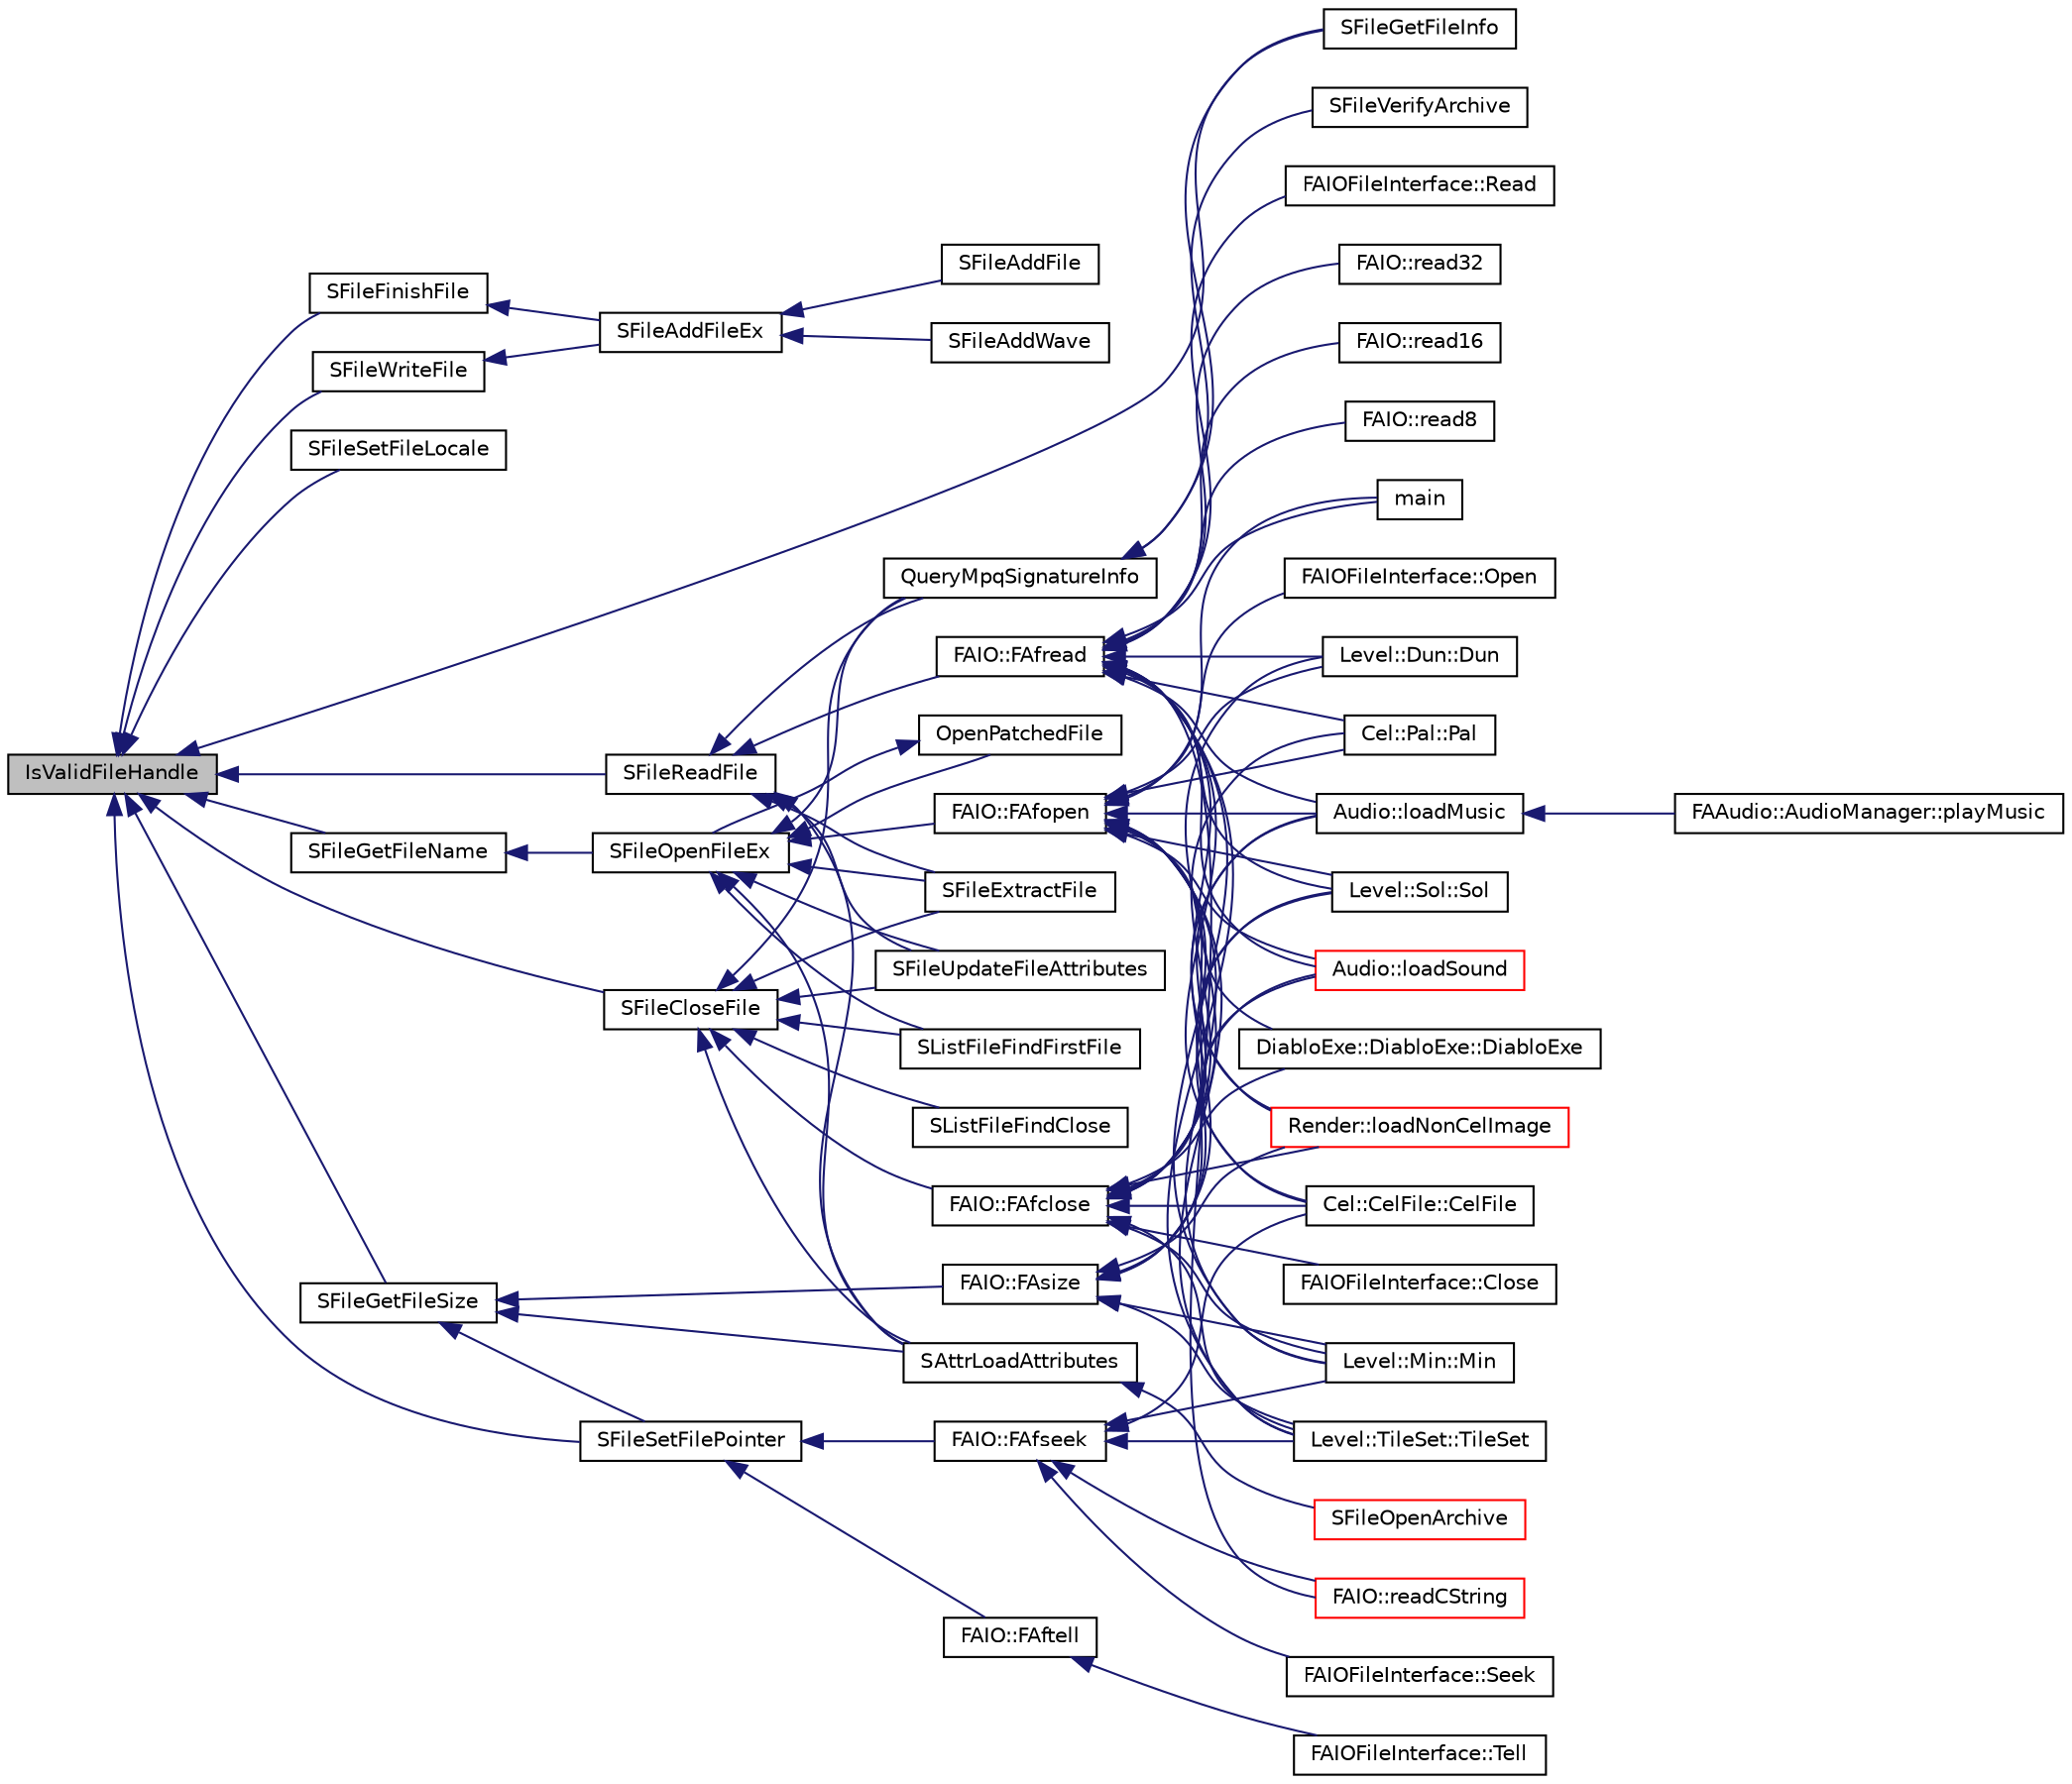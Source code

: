 digraph G
{
  edge [fontname="Helvetica",fontsize="10",labelfontname="Helvetica",labelfontsize="10"];
  node [fontname="Helvetica",fontsize="10",shape=record];
  rankdir="LR";
  Node1 [label="IsValidFileHandle",height=0.2,width=0.4,color="black", fillcolor="grey75", style="filled" fontcolor="black"];
  Node1 -> Node2 [dir="back",color="midnightblue",fontsize="10",style="solid",fontname="Helvetica"];
  Node2 [label="SFileWriteFile",height=0.2,width=0.4,color="black", fillcolor="white", style="filled",URL="$_storm_lib_8h.html#a70c78df25d758e53550021e82078352e"];
  Node2 -> Node3 [dir="back",color="midnightblue",fontsize="10",style="solid",fontname="Helvetica"];
  Node3 [label="SFileAddFileEx",height=0.2,width=0.4,color="black", fillcolor="white", style="filled",URL="$_storm_lib_8h.html#a9d092079ada150e05bfed5a26e65e184"];
  Node3 -> Node4 [dir="back",color="midnightblue",fontsize="10",style="solid",fontname="Helvetica"];
  Node4 [label="SFileAddFile",height=0.2,width=0.4,color="black", fillcolor="white", style="filled",URL="$_storm_lib_8h.html#ab6184a31092ac5364a8746b1fca3a822"];
  Node3 -> Node5 [dir="back",color="midnightblue",fontsize="10",style="solid",fontname="Helvetica"];
  Node5 [label="SFileAddWave",height=0.2,width=0.4,color="black", fillcolor="white", style="filled",URL="$_storm_lib_8h.html#a4cc5ee53bb9a41f91d71a0be809ede22"];
  Node1 -> Node6 [dir="back",color="midnightblue",fontsize="10",style="solid",fontname="Helvetica"];
  Node6 [label="SFileFinishFile",height=0.2,width=0.4,color="black", fillcolor="white", style="filled",URL="$_storm_lib_8h.html#a7829275dccf80bbf47758ebd5515349a"];
  Node6 -> Node3 [dir="back",color="midnightblue",fontsize="10",style="solid",fontname="Helvetica"];
  Node1 -> Node7 [dir="back",color="midnightblue",fontsize="10",style="solid",fontname="Helvetica"];
  Node7 [label="SFileSetFileLocale",height=0.2,width=0.4,color="black", fillcolor="white", style="filled",URL="$_storm_lib_8h.html#a7b5145c080be1df3647b57e93454a7fb"];
  Node1 -> Node8 [dir="back",color="midnightblue",fontsize="10",style="solid",fontname="Helvetica"];
  Node8 [label="SFileGetFileInfo",height=0.2,width=0.4,color="black", fillcolor="white", style="filled",URL="$_storm_lib_8h.html#a65c5c13489a621c481282da76b101e16"];
  Node1 -> Node9 [dir="back",color="midnightblue",fontsize="10",style="solid",fontname="Helvetica"];
  Node9 [label="SFileGetFileName",height=0.2,width=0.4,color="black", fillcolor="white", style="filled",URL="$_storm_lib_8h.html#a3909beee4f92f439ad52faef54a6a296"];
  Node9 -> Node10 [dir="back",color="midnightblue",fontsize="10",style="solid",fontname="Helvetica"];
  Node10 [label="SFileOpenFileEx",height=0.2,width=0.4,color="black", fillcolor="white", style="filled",URL="$_storm_lib_8h.html#af9090bd528ef09a1c58bdb3931be5ec3"];
  Node10 -> Node11 [dir="back",color="midnightblue",fontsize="10",style="solid",fontname="Helvetica"];
  Node11 [label="FAIO::FAfopen",height=0.2,width=0.4,color="black", fillcolor="white", style="filled",URL="$namespace_f_a_i_o.html#a19fa8e6274a04bdeb5c54d1552e6248e"];
  Node11 -> Node12 [dir="back",color="midnightblue",fontsize="10",style="solid",fontname="Helvetica"];
  Node12 [label="main",height=0.2,width=0.4,color="black", fillcolor="white", style="filled",URL="$mpqtool_2main_8cpp.html#a51a0c03e82a49c8df1aee64a078f33e7"];
  Node11 -> Node13 [dir="back",color="midnightblue",fontsize="10",style="solid",fontname="Helvetica"];
  Node13 [label="Level::TileSet::TileSet",height=0.2,width=0.4,color="black", fillcolor="white", style="filled",URL="$class_level_1_1_tile_set.html#a25885e5e41f2220ddec063dd66615054"];
  Node11 -> Node14 [dir="back",color="midnightblue",fontsize="10",style="solid",fontname="Helvetica"];
  Node14 [label="Audio::loadMusic",height=0.2,width=0.4,color="black", fillcolor="white", style="filled",URL="$namespace_audio.html#aa723124f1d8ab10a57d74aac0df5d5cb"];
  Node14 -> Node15 [dir="back",color="midnightblue",fontsize="10",style="solid",fontname="Helvetica"];
  Node15 [label="FAAudio::AudioManager::playMusic",height=0.2,width=0.4,color="black", fillcolor="white", style="filled",URL="$class_f_a_audio_1_1_audio_manager.html#a9eaf93569374ad7fed5b0229d4e36e8b"];
  Node11 -> Node16 [dir="back",color="midnightblue",fontsize="10",style="solid",fontname="Helvetica"];
  Node16 [label="Audio::loadSound",height=0.2,width=0.4,color="red", fillcolor="white", style="filled",URL="$namespace_audio.html#a640626e3ff91a05bf85051aa564d2be7"];
  Node11 -> Node17 [dir="back",color="midnightblue",fontsize="10",style="solid",fontname="Helvetica"];
  Node17 [label="Render::loadNonCelImage",height=0.2,width=0.4,color="red", fillcolor="white", style="filled",URL="$namespace_render.html#ac19fcc278cfef53ca0b941ff040fb5d3"];
  Node11 -> Node18 [dir="back",color="midnightblue",fontsize="10",style="solid",fontname="Helvetica"];
  Node18 [label="Cel::CelFile::CelFile",height=0.2,width=0.4,color="black", fillcolor="white", style="filled",URL="$class_cel_1_1_cel_file.html#a7aa56b24ad6db831061b2b1f4faed266"];
  Node11 -> Node19 [dir="back",color="midnightblue",fontsize="10",style="solid",fontname="Helvetica"];
  Node19 [label="Cel::Pal::Pal",height=0.2,width=0.4,color="black", fillcolor="white", style="filled",URL="$class_cel_1_1_pal.html#a1374e8fdbb589d9ad415f4bc3f133ef2"];
  Node11 -> Node20 [dir="back",color="midnightblue",fontsize="10",style="solid",fontname="Helvetica"];
  Node20 [label="DiabloExe::DiabloExe::DiabloExe",height=0.2,width=0.4,color="black", fillcolor="white", style="filled",URL="$class_diablo_exe_1_1_diablo_exe.html#aae82ed26725dbd5b89faca92507958f0"];
  Node11 -> Node21 [dir="back",color="midnightblue",fontsize="10",style="solid",fontname="Helvetica"];
  Node21 [label="Level::Dun::Dun",height=0.2,width=0.4,color="black", fillcolor="white", style="filled",URL="$class_level_1_1_dun.html#aebe0dd29cec43011e986c36a9a52b7b7"];
  Node11 -> Node22 [dir="back",color="midnightblue",fontsize="10",style="solid",fontname="Helvetica"];
  Node22 [label="Level::Min::Min",height=0.2,width=0.4,color="black", fillcolor="white", style="filled",URL="$class_level_1_1_min.html#ab29c456876f2cc69a0247e419fa17337"];
  Node11 -> Node23 [dir="back",color="midnightblue",fontsize="10",style="solid",fontname="Helvetica"];
  Node23 [label="Level::Sol::Sol",height=0.2,width=0.4,color="black", fillcolor="white", style="filled",URL="$class_level_1_1_sol.html#ab1b97555d237cb1c671bfdbb3de5d129"];
  Node11 -> Node24 [dir="back",color="midnightblue",fontsize="10",style="solid",fontname="Helvetica"];
  Node24 [label="FAIOFileInterface::Open",height=0.2,width=0.4,color="black", fillcolor="white", style="filled",URL="$class_f_a_i_o_file_interface.html#a0dd986067a16d1ba2da857c9b59c091c",tooltip="Opens a file."];
  Node10 -> Node25 [dir="back",color="midnightblue",fontsize="10",style="solid",fontname="Helvetica"];
  Node25 [label="SAttrLoadAttributes",height=0.2,width=0.4,color="black", fillcolor="white", style="filled",URL="$_storm_common_8h.html#a7d3f9dcaa29374564574951db3f84fd7"];
  Node25 -> Node26 [dir="back",color="midnightblue",fontsize="10",style="solid",fontname="Helvetica"];
  Node26 [label="SFileOpenArchive",height=0.2,width=0.4,color="red", fillcolor="white", style="filled",URL="$_storm_lib_8h.html#a8b031afa4f88b4b3705c274a0b5b4f73"];
  Node10 -> Node27 [dir="back",color="midnightblue",fontsize="10",style="solid",fontname="Helvetica"];
  Node27 [label="SFileUpdateFileAttributes",height=0.2,width=0.4,color="black", fillcolor="white", style="filled",URL="$_storm_lib_8h.html#a7f66db40266cb2d78416b2f9cc2804ba"];
  Node10 -> Node28 [dir="back",color="midnightblue",fontsize="10",style="solid",fontname="Helvetica"];
  Node28 [label="SFileExtractFile",height=0.2,width=0.4,color="black", fillcolor="white", style="filled",URL="$_storm_lib_8h.html#a25532910e8392ffc4b5fd57878d67316"];
  Node10 -> Node29 [dir="back",color="midnightblue",fontsize="10",style="solid",fontname="Helvetica"];
  Node29 [label="SListFileFindFirstFile",height=0.2,width=0.4,color="black", fillcolor="white", style="filled",URL="$_storm_lib_8h.html#a36dc66999a9e3fc82b83153fe8f1dc0c"];
  Node10 -> Node30 [dir="back",color="midnightblue",fontsize="10",style="solid",fontname="Helvetica"];
  Node30 [label="OpenPatchedFile",height=0.2,width=0.4,color="black", fillcolor="white", style="filled",URL="$_s_file_open_file_ex_8cpp.html#afa582c7f26b956201e18cd3677caefb8"];
  Node30 -> Node10 [dir="back",color="midnightblue",fontsize="10",style="solid",fontname="Helvetica"];
  Node10 -> Node31 [dir="back",color="midnightblue",fontsize="10",style="solid",fontname="Helvetica"];
  Node31 [label="QueryMpqSignatureInfo",height=0.2,width=0.4,color="black", fillcolor="white", style="filled",URL="$_storm_common_8h.html#ac66653be3516e818da293725ea5e0cb8"];
  Node31 -> Node8 [dir="back",color="midnightblue",fontsize="10",style="solid",fontname="Helvetica"];
  Node31 -> Node32 [dir="back",color="midnightblue",fontsize="10",style="solid",fontname="Helvetica"];
  Node32 [label="SFileVerifyArchive",height=0.2,width=0.4,color="black", fillcolor="white", style="filled",URL="$_storm_lib_8h.html#a5d1f891bd3e6c98a94a13cc5745ae6f4"];
  Node1 -> Node33 [dir="back",color="midnightblue",fontsize="10",style="solid",fontname="Helvetica"];
  Node33 [label="SFileCloseFile",height=0.2,width=0.4,color="black", fillcolor="white", style="filled",URL="$_storm_lib_8h.html#a49a09a38e6dc3b1afd95163a1c9052c6"];
  Node33 -> Node34 [dir="back",color="midnightblue",fontsize="10",style="solid",fontname="Helvetica"];
  Node34 [label="FAIO::FAfclose",height=0.2,width=0.4,color="black", fillcolor="white", style="filled",URL="$namespace_f_a_i_o.html#aa25595114f47db59a9c880caf2c83022"];
  Node34 -> Node13 [dir="back",color="midnightblue",fontsize="10",style="solid",fontname="Helvetica"];
  Node34 -> Node14 [dir="back",color="midnightblue",fontsize="10",style="solid",fontname="Helvetica"];
  Node34 -> Node16 [dir="back",color="midnightblue",fontsize="10",style="solid",fontname="Helvetica"];
  Node34 -> Node17 [dir="back",color="midnightblue",fontsize="10",style="solid",fontname="Helvetica"];
  Node34 -> Node18 [dir="back",color="midnightblue",fontsize="10",style="solid",fontname="Helvetica"];
  Node34 -> Node19 [dir="back",color="midnightblue",fontsize="10",style="solid",fontname="Helvetica"];
  Node34 -> Node20 [dir="back",color="midnightblue",fontsize="10",style="solid",fontname="Helvetica"];
  Node34 -> Node21 [dir="back",color="midnightblue",fontsize="10",style="solid",fontname="Helvetica"];
  Node34 -> Node22 [dir="back",color="midnightblue",fontsize="10",style="solid",fontname="Helvetica"];
  Node34 -> Node23 [dir="back",color="midnightblue",fontsize="10",style="solid",fontname="Helvetica"];
  Node34 -> Node35 [dir="back",color="midnightblue",fontsize="10",style="solid",fontname="Helvetica"];
  Node35 [label="FAIOFileInterface::Close",height=0.2,width=0.4,color="black", fillcolor="white", style="filled",URL="$class_f_a_i_o_file_interface.html#a1d93085c93e39ecf2f22c3f349c9f059",tooltip="Closes a previously opened file."];
  Node33 -> Node25 [dir="back",color="midnightblue",fontsize="10",style="solid",fontname="Helvetica"];
  Node33 -> Node27 [dir="back",color="midnightblue",fontsize="10",style="solid",fontname="Helvetica"];
  Node33 -> Node28 [dir="back",color="midnightblue",fontsize="10",style="solid",fontname="Helvetica"];
  Node33 -> Node29 [dir="back",color="midnightblue",fontsize="10",style="solid",fontname="Helvetica"];
  Node33 -> Node36 [dir="back",color="midnightblue",fontsize="10",style="solid",fontname="Helvetica"];
  Node36 [label="SListFileFindClose",height=0.2,width=0.4,color="black", fillcolor="white", style="filled",URL="$_storm_lib_8h.html#a7c9b409ac37f567dd42aed8be7dee6eb"];
  Node33 -> Node31 [dir="back",color="midnightblue",fontsize="10",style="solid",fontname="Helvetica"];
  Node1 -> Node37 [dir="back",color="midnightblue",fontsize="10",style="solid",fontname="Helvetica"];
  Node37 [label="SFileReadFile",height=0.2,width=0.4,color="black", fillcolor="white", style="filled",URL="$_storm_lib_8h.html#add9a438b42fbf4c132990d61bd2b6347"];
  Node37 -> Node38 [dir="back",color="midnightblue",fontsize="10",style="solid",fontname="Helvetica"];
  Node38 [label="FAIO::FAfread",height=0.2,width=0.4,color="black", fillcolor="white", style="filled",URL="$namespace_f_a_i_o.html#a68409e8d223eec973ba9abdce4e0c6d0"];
  Node38 -> Node12 [dir="back",color="midnightblue",fontsize="10",style="solid",fontname="Helvetica"];
  Node38 -> Node13 [dir="back",color="midnightblue",fontsize="10",style="solid",fontname="Helvetica"];
  Node38 -> Node14 [dir="back",color="midnightblue",fontsize="10",style="solid",fontname="Helvetica"];
  Node38 -> Node16 [dir="back",color="midnightblue",fontsize="10",style="solid",fontname="Helvetica"];
  Node38 -> Node17 [dir="back",color="midnightblue",fontsize="10",style="solid",fontname="Helvetica"];
  Node38 -> Node18 [dir="back",color="midnightblue",fontsize="10",style="solid",fontname="Helvetica"];
  Node38 -> Node19 [dir="back",color="midnightblue",fontsize="10",style="solid",fontname="Helvetica"];
  Node38 -> Node39 [dir="back",color="midnightblue",fontsize="10",style="solid",fontname="Helvetica"];
  Node39 [label="FAIO::read32",height=0.2,width=0.4,color="black", fillcolor="white", style="filled",URL="$namespace_f_a_i_o.html#a50246eaf6ada4cf3d4baf2233e6ff303"];
  Node38 -> Node40 [dir="back",color="midnightblue",fontsize="10",style="solid",fontname="Helvetica"];
  Node40 [label="FAIO::read16",height=0.2,width=0.4,color="black", fillcolor="white", style="filled",URL="$namespace_f_a_i_o.html#adbe05200f5a8daf26e51af1c19784e5d"];
  Node38 -> Node41 [dir="back",color="midnightblue",fontsize="10",style="solid",fontname="Helvetica"];
  Node41 [label="FAIO::read8",height=0.2,width=0.4,color="black", fillcolor="white", style="filled",URL="$namespace_f_a_i_o.html#a0578f755094a703e3e31b577eb2381ff"];
  Node38 -> Node42 [dir="back",color="midnightblue",fontsize="10",style="solid",fontname="Helvetica"];
  Node42 [label="FAIO::readCString",height=0.2,width=0.4,color="red", fillcolor="white", style="filled",URL="$namespace_f_a_i_o.html#a812b04ac9c072550624f7f652aebd213"];
  Node38 -> Node21 [dir="back",color="midnightblue",fontsize="10",style="solid",fontname="Helvetica"];
  Node38 -> Node22 [dir="back",color="midnightblue",fontsize="10",style="solid",fontname="Helvetica"];
  Node38 -> Node23 [dir="back",color="midnightblue",fontsize="10",style="solid",fontname="Helvetica"];
  Node38 -> Node43 [dir="back",color="midnightblue",fontsize="10",style="solid",fontname="Helvetica"];
  Node43 [label="FAIOFileInterface::Read",height=0.2,width=0.4,color="black", fillcolor="white", style="filled",URL="$class_f_a_i_o_file_interface.html#a79264fa428afc4411ef4d6d4eb25f38e",tooltip="Reads data from a previously opened file."];
  Node37 -> Node25 [dir="back",color="midnightblue",fontsize="10",style="solid",fontname="Helvetica"];
  Node37 -> Node27 [dir="back",color="midnightblue",fontsize="10",style="solid",fontname="Helvetica"];
  Node37 -> Node28 [dir="back",color="midnightblue",fontsize="10",style="solid",fontname="Helvetica"];
  Node37 -> Node31 [dir="back",color="midnightblue",fontsize="10",style="solid",fontname="Helvetica"];
  Node1 -> Node44 [dir="back",color="midnightblue",fontsize="10",style="solid",fontname="Helvetica"];
  Node44 [label="SFileGetFileSize",height=0.2,width=0.4,color="black", fillcolor="white", style="filled",URL="$_storm_lib_8h.html#a1d30c5a49fb9c1c1669884646282e4d3"];
  Node44 -> Node45 [dir="back",color="midnightblue",fontsize="10",style="solid",fontname="Helvetica"];
  Node45 [label="FAIO::FAsize",height=0.2,width=0.4,color="black", fillcolor="white", style="filled",URL="$namespace_f_a_i_o.html#a9d547e56596e31ea2319e851e0010d90"];
  Node45 -> Node13 [dir="back",color="midnightblue",fontsize="10",style="solid",fontname="Helvetica"];
  Node45 -> Node14 [dir="back",color="midnightblue",fontsize="10",style="solid",fontname="Helvetica"];
  Node45 -> Node16 [dir="back",color="midnightblue",fontsize="10",style="solid",fontname="Helvetica"];
  Node45 -> Node17 [dir="back",color="midnightblue",fontsize="10",style="solid",fontname="Helvetica"];
  Node45 -> Node22 [dir="back",color="midnightblue",fontsize="10",style="solid",fontname="Helvetica"];
  Node45 -> Node23 [dir="back",color="midnightblue",fontsize="10",style="solid",fontname="Helvetica"];
  Node44 -> Node25 [dir="back",color="midnightblue",fontsize="10",style="solid",fontname="Helvetica"];
  Node44 -> Node46 [dir="back",color="midnightblue",fontsize="10",style="solid",fontname="Helvetica"];
  Node46 [label="SFileSetFilePointer",height=0.2,width=0.4,color="black", fillcolor="white", style="filled",URL="$_storm_lib_8h.html#a6e34d029cecd26331b44985dd5622927"];
  Node46 -> Node47 [dir="back",color="midnightblue",fontsize="10",style="solid",fontname="Helvetica"];
  Node47 [label="FAIO::FAfseek",height=0.2,width=0.4,color="black", fillcolor="white", style="filled",URL="$namespace_f_a_i_o.html#a05f68571b79c469db77a26cc74fdc8a3"];
  Node47 -> Node13 [dir="back",color="midnightblue",fontsize="10",style="solid",fontname="Helvetica"];
  Node47 -> Node18 [dir="back",color="midnightblue",fontsize="10",style="solid",fontname="Helvetica"];
  Node47 -> Node42 [dir="back",color="midnightblue",fontsize="10",style="solid",fontname="Helvetica"];
  Node47 -> Node22 [dir="back",color="midnightblue",fontsize="10",style="solid",fontname="Helvetica"];
  Node47 -> Node48 [dir="back",color="midnightblue",fontsize="10",style="solid",fontname="Helvetica"];
  Node48 [label="FAIOFileInterface::Seek",height=0.2,width=0.4,color="black", fillcolor="white", style="filled",URL="$class_f_a_i_o_file_interface.html#a296920878fdde9a655191137f4ef410c",tooltip="Seeks to a point in a previously opened file."];
  Node46 -> Node49 [dir="back",color="midnightblue",fontsize="10",style="solid",fontname="Helvetica"];
  Node49 [label="FAIO::FAftell",height=0.2,width=0.4,color="black", fillcolor="white", style="filled",URL="$namespace_f_a_i_o.html#ac08b4b781701ddb250389584e532cfee"];
  Node49 -> Node50 [dir="back",color="midnightblue",fontsize="10",style="solid",fontname="Helvetica"];
  Node50 [label="FAIOFileInterface::Tell",height=0.2,width=0.4,color="black", fillcolor="white", style="filled",URL="$class_f_a_i_o_file_interface.html#a6f40abe000b3ba4870610a5e491cf512",tooltip="Returns the current position of the file pointer."];
  Node1 -> Node46 [dir="back",color="midnightblue",fontsize="10",style="solid",fontname="Helvetica"];
}
